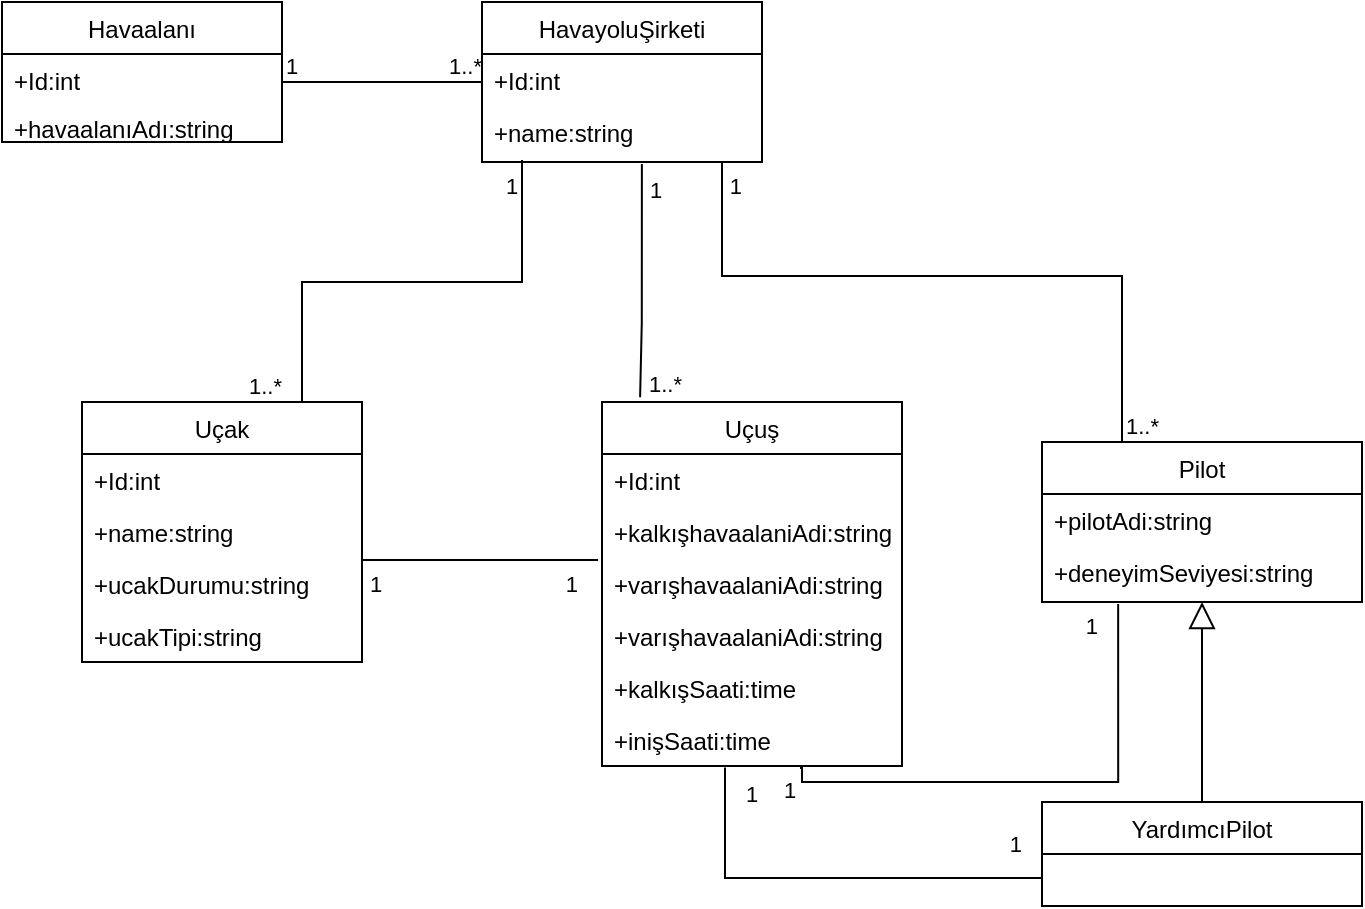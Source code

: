 <mxfile version="18.1.2" type="device"><diagram id="oj_44CwyNEPx8BbI-yUn" name="Page-2"><mxGraphModel dx="868" dy="450" grid="1" gridSize="10" guides="1" tooltips="1" connect="1" arrows="1" fold="1" page="1" pageScale="1" pageWidth="980" pageHeight="1390" math="0" shadow="0"><root><mxCell id="0"/><mxCell id="1" parent="0"/><mxCell id="om_H8wCw3JgnQgKTx4dR-1" value="Havaalanı" style="swimlane;fontStyle=0;childLayout=stackLayout;horizontal=1;startSize=26;fillColor=none;horizontalStack=0;resizeParent=1;resizeParentMax=0;resizeLast=0;collapsible=1;marginBottom=0;" parent="1" vertex="1"><mxGeometry x="40" y="80" width="140" height="70" as="geometry"/></mxCell><mxCell id="om_H8wCw3JgnQgKTx4dR-2" value="+Id:int" style="text;strokeColor=none;fillColor=none;align=left;verticalAlign=top;spacingLeft=4;spacingRight=4;overflow=hidden;rotatable=0;points=[[0,0.5],[1,0.5]];portConstraint=eastwest;" parent="om_H8wCw3JgnQgKTx4dR-1" vertex="1"><mxGeometry y="26" width="140" height="24" as="geometry"/></mxCell><mxCell id="om_H8wCw3JgnQgKTx4dR-3" value="+havaalanıAdı:string" style="text;strokeColor=none;fillColor=none;align=left;verticalAlign=top;spacingLeft=4;spacingRight=4;overflow=hidden;rotatable=0;points=[[0,0.5],[1,0.5]];portConstraint=eastwest;" parent="om_H8wCw3JgnQgKTx4dR-1" vertex="1"><mxGeometry y="50" width="140" height="20" as="geometry"/></mxCell><mxCell id="HRZVWTiMEs3_2YC9rXzC-1" value="" style="endArrow=none;html=1;edgeStyle=orthogonalEdgeStyle;rounded=0;" parent="1" edge="1"><mxGeometry relative="1" as="geometry"><mxPoint x="180" y="120" as="sourcePoint"/><mxPoint x="280" y="120" as="targetPoint"/></mxGeometry></mxCell><mxCell id="HRZVWTiMEs3_2YC9rXzC-2" value="1" style="edgeLabel;resizable=0;html=1;align=left;verticalAlign=bottom;" parent="HRZVWTiMEs3_2YC9rXzC-1" connectable="0" vertex="1"><mxGeometry x="-1" relative="1" as="geometry"/></mxCell><mxCell id="HRZVWTiMEs3_2YC9rXzC-3" value="1..*" style="edgeLabel;resizable=0;html=1;align=right;verticalAlign=bottom;" parent="HRZVWTiMEs3_2YC9rXzC-1" connectable="0" vertex="1"><mxGeometry x="1" relative="1" as="geometry"/></mxCell><mxCell id="_DrGE8HzTowaLjX-e4JC-1" value="HavayoluŞirketi" style="swimlane;fontStyle=0;childLayout=stackLayout;horizontal=1;startSize=26;fillColor=none;horizontalStack=0;resizeParent=1;resizeParentMax=0;resizeLast=0;collapsible=1;marginBottom=0;" parent="1" vertex="1"><mxGeometry x="280" y="80" width="140" height="80" as="geometry"/></mxCell><mxCell id="_DrGE8HzTowaLjX-e4JC-2" value="+Id:int" style="text;strokeColor=none;fillColor=none;align=left;verticalAlign=top;spacingLeft=4;spacingRight=4;overflow=hidden;rotatable=0;points=[[0,0.5],[1,0.5]];portConstraint=eastwest;" parent="_DrGE8HzTowaLjX-e4JC-1" vertex="1"><mxGeometry y="26" width="140" height="26" as="geometry"/></mxCell><mxCell id="_DrGE8HzTowaLjX-e4JC-3" value="+name:string" style="text;strokeColor=none;fillColor=none;align=left;verticalAlign=top;spacingLeft=4;spacingRight=4;overflow=hidden;rotatable=0;points=[[0,0.5],[1,0.5]];portConstraint=eastwest;" parent="_DrGE8HzTowaLjX-e4JC-1" vertex="1"><mxGeometry y="52" width="140" height="28" as="geometry"/></mxCell><mxCell id="Z7p7lWHKzyBshNtDl5fT-1" value="Uçak" style="swimlane;fontStyle=0;childLayout=stackLayout;horizontal=1;startSize=26;fillColor=none;horizontalStack=0;resizeParent=1;resizeParentMax=0;resizeLast=0;collapsible=1;marginBottom=0;" parent="1" vertex="1"><mxGeometry x="80" y="280" width="140" height="130" as="geometry"/></mxCell><mxCell id="Z7p7lWHKzyBshNtDl5fT-2" value="+Id:int" style="text;strokeColor=none;fillColor=none;align=left;verticalAlign=top;spacingLeft=4;spacingRight=4;overflow=hidden;rotatable=0;points=[[0,0.5],[1,0.5]];portConstraint=eastwest;" parent="Z7p7lWHKzyBshNtDl5fT-1" vertex="1"><mxGeometry y="26" width="140" height="26" as="geometry"/></mxCell><mxCell id="Z7p7lWHKzyBshNtDl5fT-3" value="+name:string" style="text;strokeColor=none;fillColor=none;align=left;verticalAlign=top;spacingLeft=4;spacingRight=4;overflow=hidden;rotatable=0;points=[[0,0.5],[1,0.5]];portConstraint=eastwest;" parent="Z7p7lWHKzyBshNtDl5fT-1" vertex="1"><mxGeometry y="52" width="140" height="26" as="geometry"/></mxCell><mxCell id="Z7p7lWHKzyBshNtDl5fT-4" value="+ucakDurumu:string" style="text;strokeColor=none;fillColor=none;align=left;verticalAlign=top;spacingLeft=4;spacingRight=4;overflow=hidden;rotatable=0;points=[[0,0.5],[1,0.5]];portConstraint=eastwest;" parent="Z7p7lWHKzyBshNtDl5fT-1" vertex="1"><mxGeometry y="78" width="140" height="26" as="geometry"/></mxCell><mxCell id="Z7p7lWHKzyBshNtDl5fT-5" value="+ucakTipi:string" style="text;strokeColor=none;fillColor=none;align=left;verticalAlign=top;spacingLeft=4;spacingRight=4;overflow=hidden;rotatable=0;points=[[0,0.5],[1,0.5]];portConstraint=eastwest;" parent="Z7p7lWHKzyBshNtDl5fT-1" vertex="1"><mxGeometry y="104" width="140" height="26" as="geometry"/></mxCell><mxCell id="oXtxF-9OvY94oREB2l5G-1" value="" style="endArrow=none;html=1;edgeStyle=orthogonalEdgeStyle;rounded=0;entryX=0.857;entryY=0;entryDx=0;entryDy=0;entryPerimeter=0;" parent="1" target="Z7p7lWHKzyBshNtDl5fT-1" edge="1"><mxGeometry relative="1" as="geometry"><mxPoint x="300" y="159" as="sourcePoint"/><mxPoint x="200" y="270" as="targetPoint"/><Array as="points"><mxPoint x="300" y="159"/><mxPoint x="300" y="220"/><mxPoint x="190" y="220"/><mxPoint x="190" y="280"/></Array></mxGeometry></mxCell><mxCell id="oXtxF-9OvY94oREB2l5G-2" value="1" style="edgeLabel;resizable=0;html=1;align=left;verticalAlign=bottom;" parent="oXtxF-9OvY94oREB2l5G-1" connectable="0" vertex="1"><mxGeometry x="-1" relative="1" as="geometry"><mxPoint x="-10" y="21" as="offset"/></mxGeometry></mxCell><mxCell id="oXtxF-9OvY94oREB2l5G-3" value="1..*" style="edgeLabel;resizable=0;html=1;align=right;verticalAlign=bottom;" parent="oXtxF-9OvY94oREB2l5G-1" connectable="0" vertex="1"><mxGeometry x="1" relative="1" as="geometry"><mxPoint x="-20" as="offset"/></mxGeometry></mxCell><mxCell id="GkSyWeSpc6_S_j4zOgu6-1" value="Uçuş" style="swimlane;fontStyle=0;childLayout=stackLayout;horizontal=1;startSize=26;fillColor=none;horizontalStack=0;resizeParent=1;resizeParentMax=0;resizeLast=0;collapsible=1;marginBottom=0;" parent="1" vertex="1"><mxGeometry x="340" y="280" width="150" height="182" as="geometry"/></mxCell><mxCell id="GkSyWeSpc6_S_j4zOgu6-2" value="+Id:int" style="text;strokeColor=none;fillColor=none;align=left;verticalAlign=top;spacingLeft=4;spacingRight=4;overflow=hidden;rotatable=0;points=[[0,0.5],[1,0.5]];portConstraint=eastwest;" parent="GkSyWeSpc6_S_j4zOgu6-1" vertex="1"><mxGeometry y="26" width="150" height="26" as="geometry"/></mxCell><mxCell id="GkSyWeSpc6_S_j4zOgu6-3" value="+kalkışhavaalaniAdi:string" style="text;strokeColor=none;fillColor=none;align=left;verticalAlign=top;spacingLeft=4;spacingRight=4;overflow=hidden;rotatable=0;points=[[0,0.5],[1,0.5]];portConstraint=eastwest;" parent="GkSyWeSpc6_S_j4zOgu6-1" vertex="1"><mxGeometry y="52" width="150" height="26" as="geometry"/></mxCell><mxCell id="H1hmgeZ6HMsBORG9hxDC-2" value="+varışhavaalaniAdi:string" style="text;strokeColor=none;fillColor=none;align=left;verticalAlign=top;spacingLeft=4;spacingRight=4;overflow=hidden;rotatable=0;points=[[0,0.5],[1,0.5]];portConstraint=eastwest;" parent="GkSyWeSpc6_S_j4zOgu6-1" vertex="1"><mxGeometry y="78" width="150" height="26" as="geometry"/></mxCell><mxCell id="GkSyWeSpc6_S_j4zOgu6-4" value="+varışhavaalaniAdi:string" style="text;strokeColor=none;fillColor=none;align=left;verticalAlign=top;spacingLeft=4;spacingRight=4;overflow=hidden;rotatable=0;points=[[0,0.5],[1,0.5]];portConstraint=eastwest;" parent="GkSyWeSpc6_S_j4zOgu6-1" vertex="1"><mxGeometry y="104" width="150" height="26" as="geometry"/></mxCell><mxCell id="GkSyWeSpc6_S_j4zOgu6-5" value="+kalkışSaati:time" style="text;strokeColor=none;fillColor=none;align=left;verticalAlign=top;spacingLeft=4;spacingRight=4;overflow=hidden;rotatable=0;points=[[0,0.5],[1,0.5]];portConstraint=eastwest;" parent="GkSyWeSpc6_S_j4zOgu6-1" vertex="1"><mxGeometry y="130" width="150" height="26" as="geometry"/></mxCell><mxCell id="GkSyWeSpc6_S_j4zOgu6-6" value="+inişSaati:time" style="text;strokeColor=none;fillColor=none;align=left;verticalAlign=top;spacingLeft=4;spacingRight=4;overflow=hidden;rotatable=0;points=[[0,0.5],[1,0.5]];portConstraint=eastwest;" parent="GkSyWeSpc6_S_j4zOgu6-1" vertex="1"><mxGeometry y="156" width="150" height="26" as="geometry"/></mxCell><mxCell id="TBYHmHl-nkFISebrXxM8-1" value="" style="endArrow=none;html=1;edgeStyle=orthogonalEdgeStyle;rounded=0;exitX=0.571;exitY=1.036;exitDx=0;exitDy=0;exitPerimeter=0;entryX=0.127;entryY=-0.013;entryDx=0;entryDy=0;entryPerimeter=0;" parent="1" source="_DrGE8HzTowaLjX-e4JC-3" target="GkSyWeSpc6_S_j4zOgu6-1" edge="1"><mxGeometry relative="1" as="geometry"><mxPoint x="390" y="190" as="sourcePoint"/><mxPoint x="588.62" y="410.052" as="targetPoint"/><Array as="points"><mxPoint x="360" y="240"/></Array></mxGeometry></mxCell><mxCell id="TBYHmHl-nkFISebrXxM8-2" value="1" style="edgeLabel;resizable=0;html=1;align=left;verticalAlign=bottom;" parent="TBYHmHl-nkFISebrXxM8-1" connectable="0" vertex="1"><mxGeometry x="-1" relative="1" as="geometry"><mxPoint x="2" y="21" as="offset"/></mxGeometry></mxCell><mxCell id="TBYHmHl-nkFISebrXxM8-3" value="1..*" style="edgeLabel;resizable=0;html=1;align=right;verticalAlign=bottom;" parent="TBYHmHl-nkFISebrXxM8-1" connectable="0" vertex="1"><mxGeometry x="1" relative="1" as="geometry"><mxPoint x="21" y="2" as="offset"/></mxGeometry></mxCell><mxCell id="AoB_AD__7gR27GrjmuxF-1" value="Pilot" style="swimlane;fontStyle=0;childLayout=stackLayout;horizontal=1;startSize=26;fillColor=none;horizontalStack=0;resizeParent=1;resizeParentMax=0;resizeLast=0;collapsible=1;marginBottom=0;" parent="1" vertex="1"><mxGeometry x="560" y="300" width="160" height="80" as="geometry"/></mxCell><mxCell id="AoB_AD__7gR27GrjmuxF-2" value="+pilotAdi:string" style="text;strokeColor=none;fillColor=none;align=left;verticalAlign=top;spacingLeft=4;spacingRight=4;overflow=hidden;rotatable=0;points=[[0,0.5],[1,0.5]];portConstraint=eastwest;" parent="AoB_AD__7gR27GrjmuxF-1" vertex="1"><mxGeometry y="26" width="160" height="26" as="geometry"/></mxCell><mxCell id="AoB_AD__7gR27GrjmuxF-3" value="+deneyimSeviyesi:string" style="text;strokeColor=none;fillColor=none;align=left;verticalAlign=top;spacingLeft=4;spacingRight=4;overflow=hidden;rotatable=0;points=[[0,0.5],[1,0.5]];portConstraint=eastwest;" parent="AoB_AD__7gR27GrjmuxF-1" vertex="1"><mxGeometry y="52" width="160" height="28" as="geometry"/></mxCell><mxCell id="AoB_AD__7gR27GrjmuxF-4" value="" style="endArrow=none;html=1;edgeStyle=orthogonalEdgeStyle;rounded=0;entryX=0.914;entryY=1.107;entryDx=0;entryDy=0;entryPerimeter=0;exitX=0.25;exitY=0;exitDx=0;exitDy=0;" parent="1" source="AoB_AD__7gR27GrjmuxF-1" edge="1"><mxGeometry relative="1" as="geometry"><mxPoint x="622.04" y="277" as="sourcePoint"/><mxPoint x="400" y="159.996" as="targetPoint"/><Array as="points"><mxPoint x="600" y="217"/><mxPoint x="400" y="217"/></Array></mxGeometry></mxCell><mxCell id="AoB_AD__7gR27GrjmuxF-5" value="1..*" style="edgeLabel;resizable=0;html=1;align=left;verticalAlign=bottom;" parent="AoB_AD__7gR27GrjmuxF-4" connectable="0" vertex="1"><mxGeometry x="-1" relative="1" as="geometry"><mxPoint as="offset"/></mxGeometry></mxCell><mxCell id="AoB_AD__7gR27GrjmuxF-6" value="1" style="edgeLabel;resizable=0;html=1;align=right;verticalAlign=bottom;" parent="AoB_AD__7gR27GrjmuxF-4" connectable="0" vertex="1"><mxGeometry x="1" relative="1" as="geometry"><mxPoint x="10" y="20" as="offset"/></mxGeometry></mxCell><mxCell id="LveR-fhakDapOszI5sLr-1" value="YardımcıPilot" style="swimlane;fontStyle=0;childLayout=stackLayout;horizontal=1;startSize=26;fillColor=none;horizontalStack=0;resizeParent=1;resizeParentMax=0;resizeLast=0;collapsible=1;marginBottom=0;" parent="1" vertex="1"><mxGeometry x="560" y="480" width="160" height="52" as="geometry"/></mxCell><mxCell id="7sluYBNhYzdOpSMPZ0Ij-2" value="" style="endArrow=block;endFill=0;endSize=11;html=1;rounded=0;exitX=0.5;exitY=0;exitDx=0;exitDy=0;" parent="1" source="LveR-fhakDapOszI5sLr-1" edge="1"><mxGeometry width="160" relative="1" as="geometry"><mxPoint x="370" y="490" as="sourcePoint"/><mxPoint x="640" y="380" as="targetPoint"/></mxGeometry></mxCell><mxCell id="qSTja8qMgQyo8TM3t48I-1" value="" style="endArrow=none;html=1;edgeStyle=orthogonalEdgeStyle;rounded=0;entryX=0;entryY=0.5;entryDx=0;entryDy=0;exitX=0.41;exitY=1.027;exitDx=0;exitDy=0;exitPerimeter=0;" parent="1" source="GkSyWeSpc6_S_j4zOgu6-6" edge="1"><mxGeometry relative="1" as="geometry"><mxPoint x="402" y="470" as="sourcePoint"/><mxPoint x="560" y="517" as="targetPoint"/><Array as="points"><mxPoint x="402" y="518"/><mxPoint x="560" y="518"/></Array></mxGeometry></mxCell><mxCell id="qSTja8qMgQyo8TM3t48I-2" value="1" style="edgeLabel;resizable=0;html=1;align=left;verticalAlign=bottom;" parent="qSTja8qMgQyo8TM3t48I-1" connectable="0" vertex="1"><mxGeometry x="-1" relative="1" as="geometry"><mxPoint x="8" y="22" as="offset"/></mxGeometry></mxCell><mxCell id="qSTja8qMgQyo8TM3t48I-3" value="1" style="edgeLabel;resizable=0;html=1;align=right;verticalAlign=bottom;" parent="qSTja8qMgQyo8TM3t48I-1" connectable="0" vertex="1"><mxGeometry x="1" relative="1" as="geometry"><mxPoint x="-10" y="-7" as="offset"/></mxGeometry></mxCell><mxCell id="t1jmMB4eEJZoPx5TmW2m-1" value="" style="endArrow=none;html=1;edgeStyle=orthogonalEdgeStyle;rounded=0;entryX=0.238;entryY=1.036;entryDx=0;entryDy=0;entryPerimeter=0;exitX=0.66;exitY=1.038;exitDx=0;exitDy=0;exitPerimeter=0;" parent="1" source="GkSyWeSpc6_S_j4zOgu6-6" target="AoB_AD__7gR27GrjmuxF-3" edge="1"><mxGeometry relative="1" as="geometry"><mxPoint x="440" y="470" as="sourcePoint"/><mxPoint x="708.05" y="520.998" as="targetPoint"/><Array as="points"><mxPoint x="440" y="463"/><mxPoint x="440" y="470"/><mxPoint x="598" y="470"/></Array></mxGeometry></mxCell><mxCell id="t1jmMB4eEJZoPx5TmW2m-2" value="1" style="edgeLabel;resizable=0;html=1;align=left;verticalAlign=bottom;" parent="t1jmMB4eEJZoPx5TmW2m-1" connectable="0" vertex="1"><mxGeometry x="-1" relative="1" as="geometry"><mxPoint x="-10" y="20" as="offset"/></mxGeometry></mxCell><mxCell id="t1jmMB4eEJZoPx5TmW2m-3" value="1" style="edgeLabel;resizable=0;html=1;align=right;verticalAlign=bottom;" parent="t1jmMB4eEJZoPx5TmW2m-1" connectable="0" vertex="1"><mxGeometry x="1" relative="1" as="geometry"><mxPoint x="-10" y="19" as="offset"/></mxGeometry></mxCell><mxCell id="UM7BnH653PN0rFdrn8mC-4" value="" style="endArrow=none;html=1;edgeStyle=orthogonalEdgeStyle;rounded=0;entryX=-0.013;entryY=1.038;entryDx=0;entryDy=0;entryPerimeter=0;exitX=1;exitY=0.038;exitDx=0;exitDy=0;exitPerimeter=0;" parent="1" source="Z7p7lWHKzyBshNtDl5fT-4" target="GkSyWeSpc6_S_j4zOgu6-3" edge="1"><mxGeometry relative="1" as="geometry"><mxPoint x="230" y="359" as="sourcePoint"/><mxPoint x="249.11" y="476.964" as="targetPoint"/><Array as="points"><mxPoint x="230" y="359"/><mxPoint x="230" y="359"/></Array></mxGeometry></mxCell><mxCell id="UM7BnH653PN0rFdrn8mC-5" value="1" style="edgeLabel;resizable=0;html=1;align=left;verticalAlign=bottom;" parent="UM7BnH653PN0rFdrn8mC-4" connectable="0" vertex="1"><mxGeometry x="-1" relative="1" as="geometry"><mxPoint x="2" y="21" as="offset"/></mxGeometry></mxCell><mxCell id="UM7BnH653PN0rFdrn8mC-6" value="1" style="edgeLabel;resizable=0;html=1;align=right;verticalAlign=bottom;" parent="UM7BnH653PN0rFdrn8mC-4" connectable="0" vertex="1"><mxGeometry x="1" relative="1" as="geometry"><mxPoint x="-9" y="21" as="offset"/></mxGeometry></mxCell></root></mxGraphModel></diagram></mxfile>